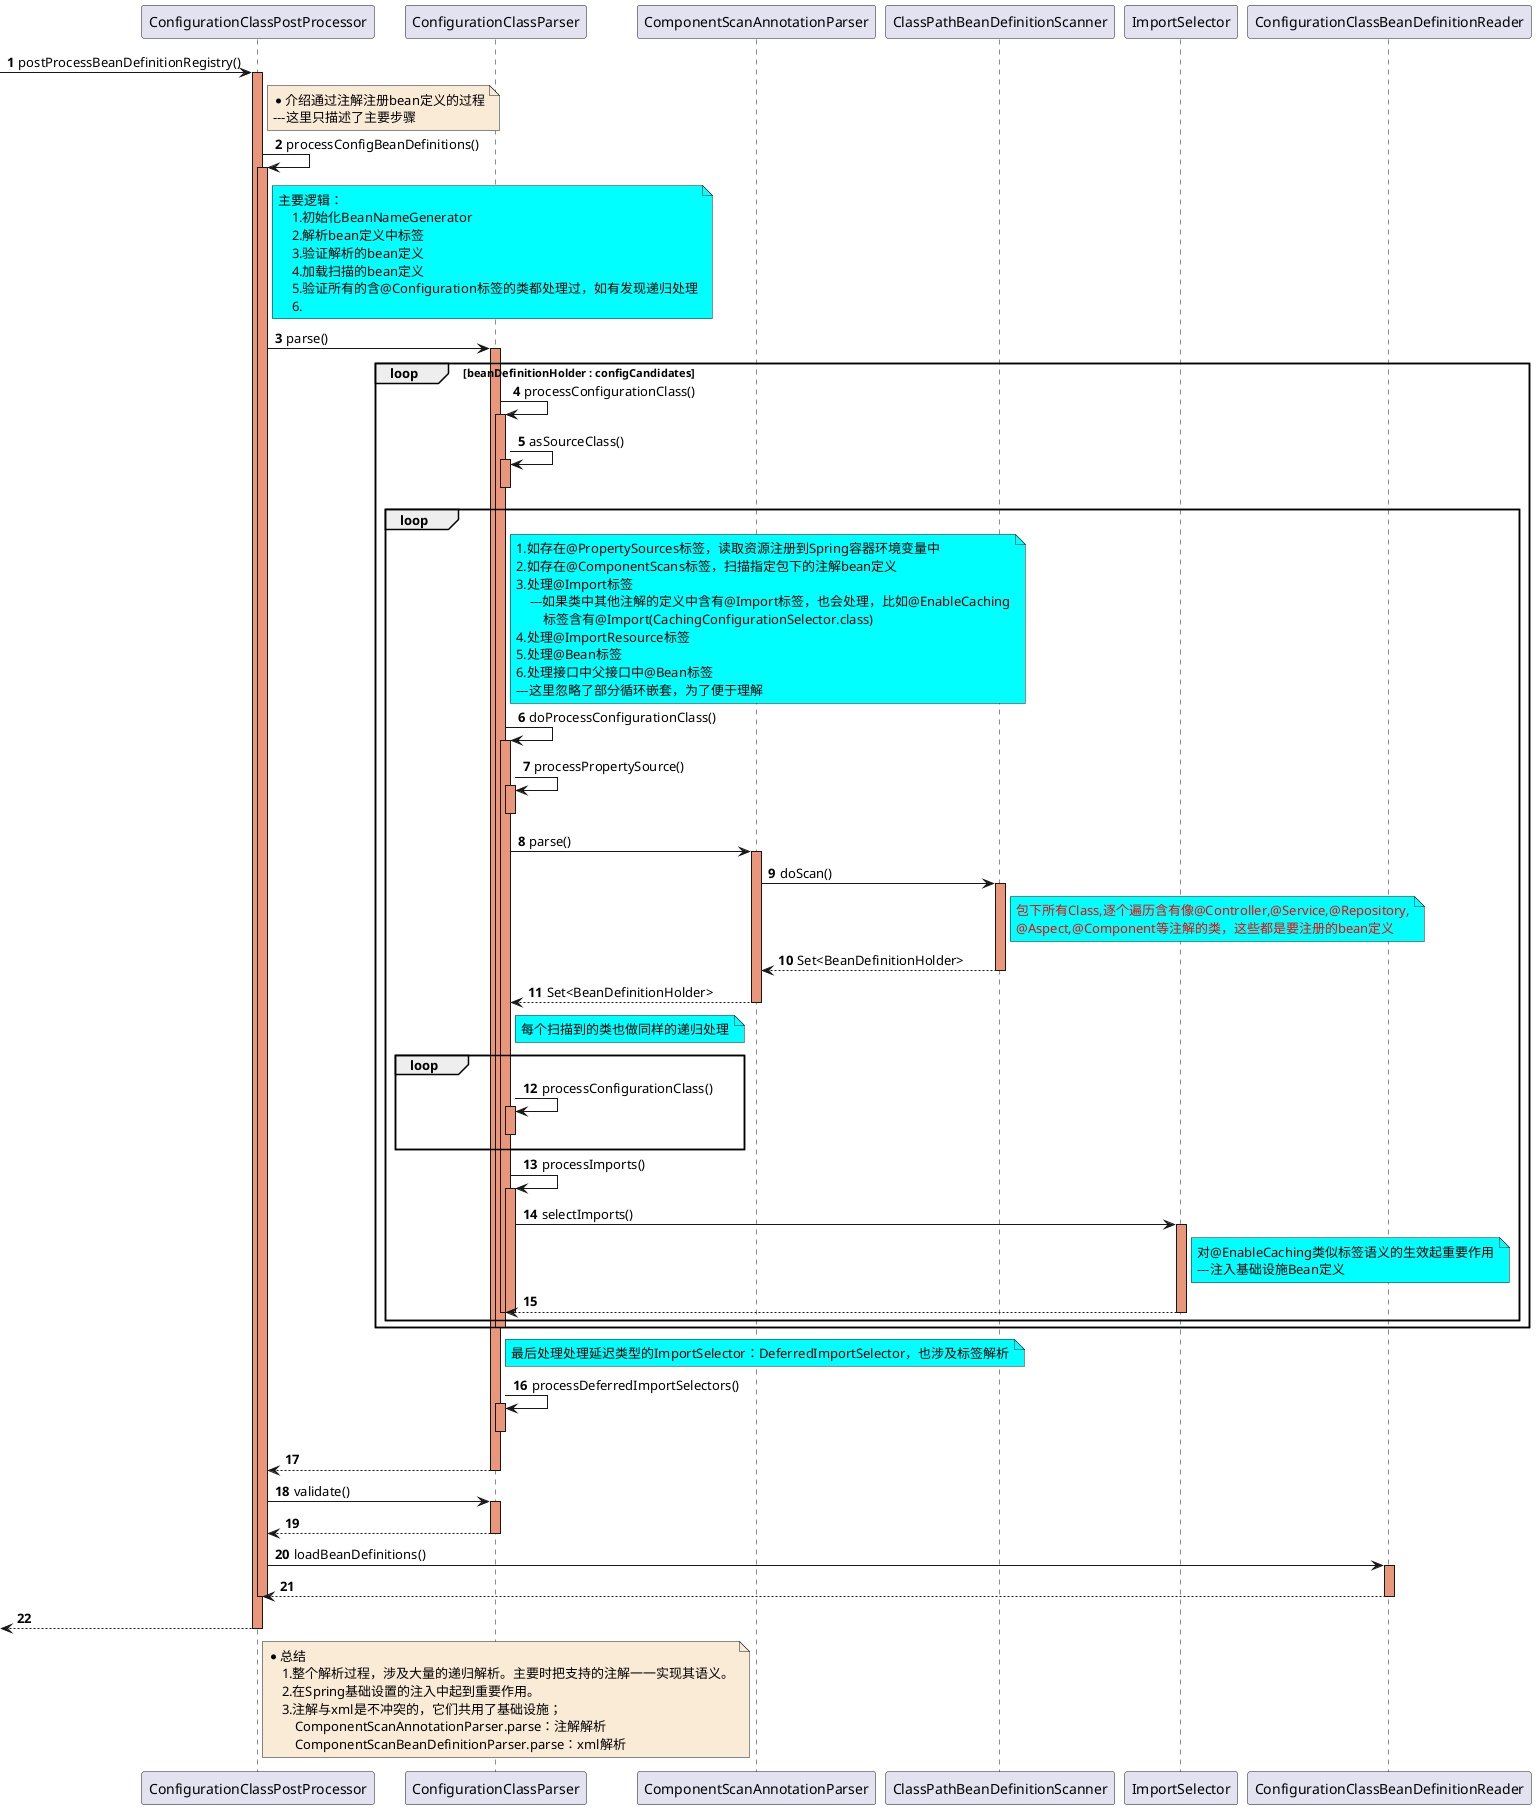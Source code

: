 @startuml

autonumber

-> ConfigurationClassPostProcessor: postProcessBeanDefinitionRegistry()
activate ConfigurationClassPostProcessor #DarkSalmon

    note right of ConfigurationClassPostProcessor #FAEBD7
        *介绍通过注解注册bean定义的过程
        ---这里只描述了主要步骤
    end note

    ConfigurationClassPostProcessor -> ConfigurationClassPostProcessor : processConfigBeanDefinitions()
    activate ConfigurationClassPostProcessor #DarkSalmon

        note right of ConfigurationClassPostProcessor #aqua
            主要逻辑：
                1.初始化BeanNameGenerator
                2.解析bean定义中标签
                3.验证解析的bean定义
                4.加载扫描的bean定义
                5.验证所有的含@Configuration标签的类都处理过，如有发现递归处理
                6.
        end note

        ConfigurationClassPostProcessor -> ConfigurationClassParser: parse()
        activate ConfigurationClassParser #DarkSalmon

            loop beanDefinitionHolder : configCandidates
                ConfigurationClassParser -> ConfigurationClassParser : processConfigurationClass()
                activate ConfigurationClassParser #DarkSalmon

                    ConfigurationClassParser -> ConfigurationClassParser : asSourceClass()
                    activate ConfigurationClassParser #DarkSalmon
                    deactivate ConfigurationClassParser

                    loop
                        note right of ConfigurationClassParser #aqua
                            1.如存在@PropertySources标签，读取资源注册到Spring容器环境变量中
                            2.如存在@ComponentScans标签，扫描指定包下的注解bean定义
                            3.处理@Import标签
                                ---如果类中其他注解的定义中含有@Import标签，也会处理，比如@EnableCaching
                                    标签含有@Import(CachingConfigurationSelector.class)
                            4.处理@ImportResource标签
                            5.处理@Bean标签
                            6.处理接口中父接口中@Bean标签
                            ---这里忽略了部分循环嵌套，为了便于理解
                        end note

                        ConfigurationClassParser -> ConfigurationClassParser : doProcessConfigurationClass()
                        activate ConfigurationClassParser #DarkSalmon

                            ConfigurationClassParser -> ConfigurationClassParser : processPropertySource()
                            activate ConfigurationClassParser #DarkSalmon
                            deactivate ConfigurationClassParser


                            ConfigurationClassParser -> ComponentScanAnnotationParser: parse()
                            activate ComponentScanAnnotationParser #DarkSalmon

                                ComponentScanAnnotationParser -> ClassPathBeanDefinitionScanner: doScan()
                                activate ClassPathBeanDefinitionScanner #DarkSalmon
                                    note right of ClassPathBeanDefinitionScanner #aqua
                                        <font color=red>包下所有Class,逐个遍历含有像@Controller,@Service,@Repository,</font>
                                        <font color=red>@Aspect,@Component等注解的类，这些都是要注册的bean定义</font>
                                    end note
                                ClassPathBeanDefinitionScanner --> ComponentScanAnnotationParser : Set<BeanDefinitionHolder>
                                deactivate ClassPathBeanDefinitionScanner

                            ComponentScanAnnotationParser --> ConfigurationClassParser : Set<BeanDefinitionHolder>
                            deactivate ComponentScanAnnotationParser

                            note right of ConfigurationClassParser #aqua
                                每个扫描到的类也做同样的递归处理
                            end note
                            loop
                                ConfigurationClassParser -> ConfigurationClassParser : processConfigurationClass()
                                activate ConfigurationClassParser #DarkSalmon

                                deactivate ConfigurationClassParser
                            end

                            ConfigurationClassParser -> ConfigurationClassParser : processImports()
                            activate ConfigurationClassParser #DarkSalmon

                                ConfigurationClassParser -> ImportSelector : selectImports()
                                activate ImportSelector #DarkSalmon
                                    note right of ImportSelector #aqua
                                        对@EnableCaching类似标签语义的生效起重要作用
                                        ---注入基础设施Bean定义
                                    end note
                                ImportSelector --> ConfigurationClassParser
                                deactivate ImportSelector


                            deactivate ConfigurationClassParser


                        deactivate ConfigurationClassParser
                    end

                deactivate ConfigurationClassParser
            end

            note right of ConfigurationClassParser #aqua
                最后处理处理延迟类型的ImportSelector：DeferredImportSelector，也涉及标签解析
            end note
            ConfigurationClassParser -> ConfigurationClassParser : processDeferredImportSelectors()
            activate ConfigurationClassParser #DarkSalmon
            deactivate ConfigurationClassParser

        ConfigurationClassParser --> ConfigurationClassPostProcessor
        deactivate ConfigurationClassParser

        ConfigurationClassPostProcessor -> ConfigurationClassParser: validate()
        activate ConfigurationClassParser #DarkSalmon
        ConfigurationClassParser --> ConfigurationClassPostProcessor
        deactivate ConfigurationClassParser

        ConfigurationClassPostProcessor -> ConfigurationClassBeanDefinitionReader: loadBeanDefinitions()
        activate ConfigurationClassBeanDefinitionReader #DarkSalmon
        ConfigurationClassBeanDefinitionReader --> ConfigurationClassPostProcessor
        deactivate ConfigurationClassBeanDefinitionReader


    deactivate ConfigurationClassPostProcessor







<-- ConfigurationClassPostProcessor
deactivate ConfigurationClassPostProcessor

note right of ConfigurationClassPostProcessor #FAEBD7
*总结
    1.整个解析过程，涉及大量的递归解析。主要时把支持的注解一一实现其语义。
    2.在Spring基础设置的注入中起到重要作用。
    3.注解与xml是不冲突的，它们共用了基础设施；
        ComponentScanAnnotationParser.parse：注解解析
        ComponentScanBeanDefinitionParser.parse：xml解析
end note

@enduml